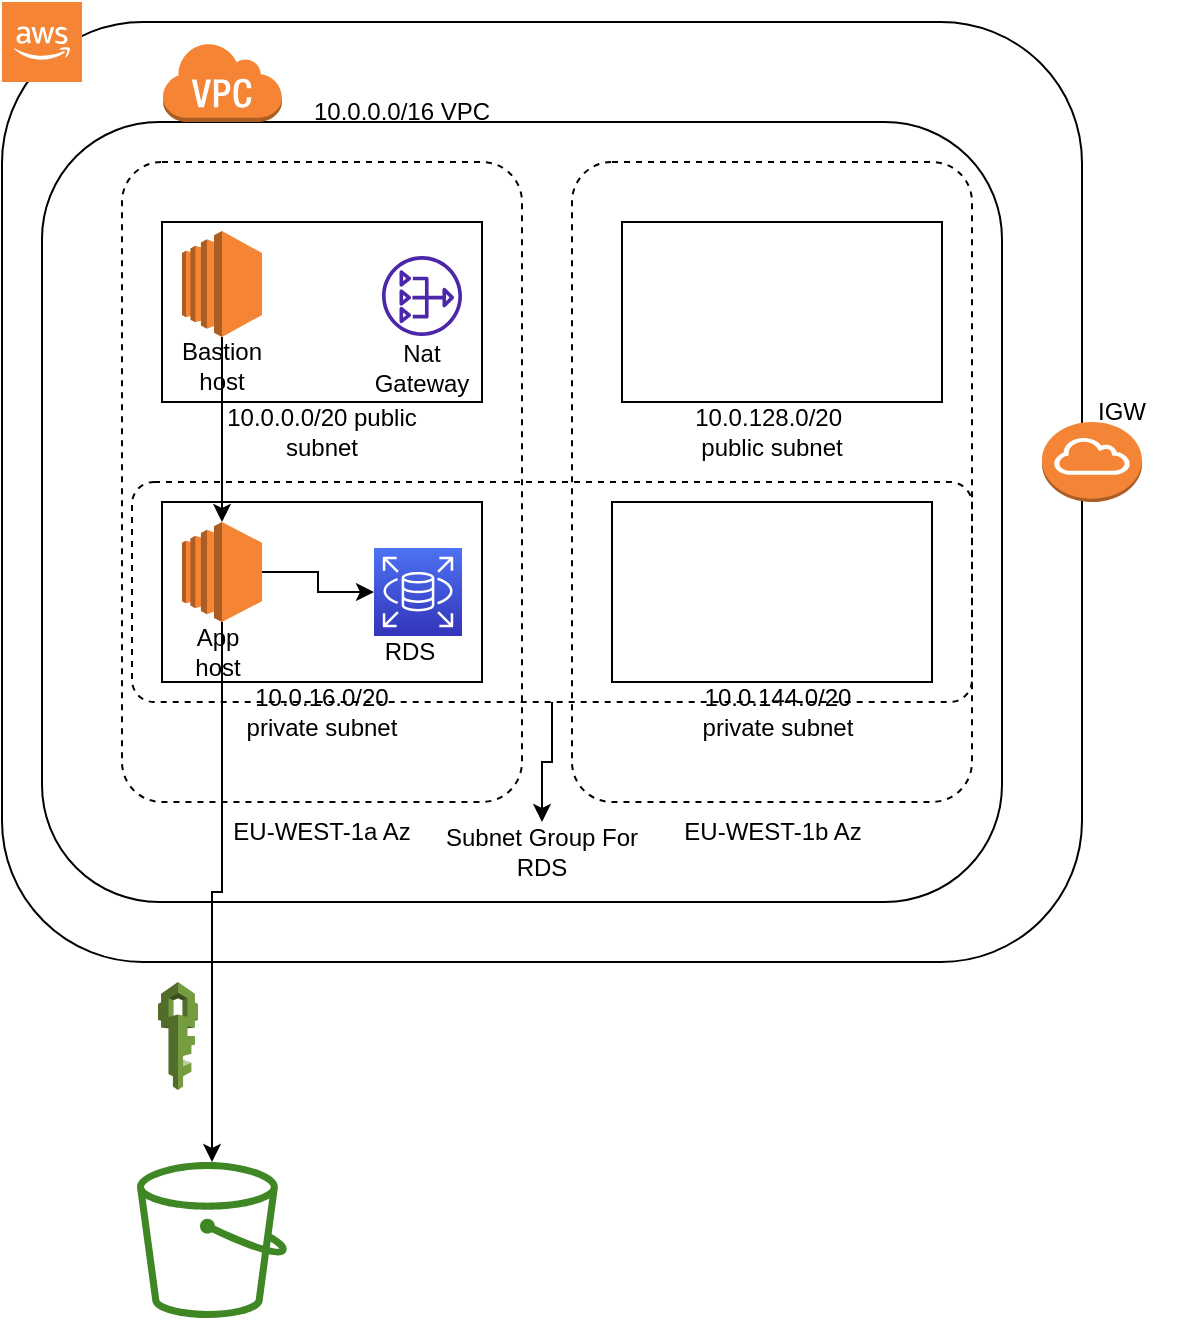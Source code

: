 <mxfile version="21.7.5" type="device">
  <diagram name="Page-1" id="-LAtOwNfGOPixmMhGthm">
    <mxGraphModel dx="1004" dy="646" grid="1" gridSize="10" guides="1" tooltips="1" connect="1" arrows="1" fold="1" page="1" pageScale="1" pageWidth="850" pageHeight="1100" math="0" shadow="0">
      <root>
        <mxCell id="0" />
        <mxCell id="1" parent="0" />
        <mxCell id="CE9T_5Owg_45yBmM9VuE-1" value="" style="rounded=1;whiteSpace=wrap;html=1;" parent="1" vertex="1">
          <mxGeometry x="40" y="140" width="540" height="470" as="geometry" />
        </mxCell>
        <mxCell id="CE9T_5Owg_45yBmM9VuE-3" value="" style="outlineConnect=0;dashed=0;verticalLabelPosition=bottom;verticalAlign=top;align=center;html=1;shape=mxgraph.aws3.cloud_2;fillColor=#F58534;gradientColor=none;" parent="1" vertex="1">
          <mxGeometry x="40" y="130" width="40" height="40" as="geometry" />
        </mxCell>
        <mxCell id="CE9T_5Owg_45yBmM9VuE-4" value="" style="rounded=1;whiteSpace=wrap;html=1;" parent="1" vertex="1">
          <mxGeometry x="60" y="190" width="480" height="390" as="geometry" />
        </mxCell>
        <mxCell id="CE9T_5Owg_45yBmM9VuE-8" value="" style="rounded=1;fillColor=none;gradientColor=none;arcSize=10;dashed=1;" parent="1" vertex="1">
          <mxGeometry x="100" y="210" width="200" height="320" as="geometry" />
        </mxCell>
        <mxCell id="CE9T_5Owg_45yBmM9VuE-10" value="" style="rounded=1;fillColor=none;gradientColor=none;arcSize=10;dashed=1;" parent="1" vertex="1">
          <mxGeometry x="325" y="210" width="200" height="320" as="geometry" />
        </mxCell>
        <mxCell id="CE9T_5Owg_45yBmM9VuE-11" value="" style="verticalLabelPosition=bottom;verticalAlign=top;html=1;shape=mxgraph.basic.rect;fillColor2=none;strokeWidth=1;size=20;indent=5;" parent="1" vertex="1">
          <mxGeometry x="120" y="240" width="160" height="90" as="geometry" />
        </mxCell>
        <mxCell id="CE9T_5Owg_45yBmM9VuE-12" value="" style="verticalLabelPosition=bottom;verticalAlign=top;html=1;shape=mxgraph.basic.rect;fillColor2=none;strokeWidth=1;size=20;indent=5;" parent="1" vertex="1">
          <mxGeometry x="120" y="380" width="160" height="90" as="geometry" />
        </mxCell>
        <mxCell id="CE9T_5Owg_45yBmM9VuE-13" value="" style="verticalLabelPosition=bottom;verticalAlign=top;html=1;shape=mxgraph.basic.rect;fillColor2=none;strokeWidth=1;size=20;indent=5;" parent="1" vertex="1">
          <mxGeometry x="350" y="240" width="160" height="90" as="geometry" />
        </mxCell>
        <mxCell id="CE9T_5Owg_45yBmM9VuE-14" value="" style="verticalLabelPosition=bottom;verticalAlign=top;html=1;shape=mxgraph.basic.rect;fillColor2=none;strokeWidth=1;size=20;indent=5;" parent="1" vertex="1">
          <mxGeometry x="345" y="380" width="160" height="90" as="geometry" />
        </mxCell>
        <mxCell id="CE9T_5Owg_45yBmM9VuE-15" value="" style="outlineConnect=0;dashed=0;verticalLabelPosition=bottom;verticalAlign=top;align=center;html=1;shape=mxgraph.aws3.virtual_private_cloud;fillColor=#F58534;gradientColor=none;" parent="1" vertex="1">
          <mxGeometry x="120" y="150" width="60" height="40" as="geometry" />
        </mxCell>
        <mxCell id="CE9T_5Owg_45yBmM9VuE-16" value="" style="outlineConnect=0;dashed=0;verticalLabelPosition=bottom;verticalAlign=top;align=center;html=1;shape=mxgraph.aws3.internet_gateway;fillColor=#F58536;gradientColor=none;" parent="1" vertex="1">
          <mxGeometry x="560" y="340" width="50" height="40" as="geometry" />
        </mxCell>
        <mxCell id="CE9T_5Owg_45yBmM9VuE-17" value="" style="sketch=0;outlineConnect=0;fontColor=#232F3E;gradientColor=none;fillColor=#4D27AA;strokeColor=none;dashed=0;verticalLabelPosition=bottom;verticalAlign=top;align=center;html=1;fontSize=12;fontStyle=0;aspect=fixed;pointerEvents=1;shape=mxgraph.aws4.nat_gateway;" parent="1" vertex="1">
          <mxGeometry x="230" y="257" width="40" height="40" as="geometry" />
        </mxCell>
        <mxCell id="CE9T_5Owg_45yBmM9VuE-18" value="" style="sketch=0;outlineConnect=0;fontColor=#232F3E;gradientColor=none;fillColor=#3F8624;strokeColor=none;dashed=0;verticalLabelPosition=bottom;verticalAlign=top;align=center;html=1;fontSize=12;fontStyle=0;aspect=fixed;pointerEvents=1;shape=mxgraph.aws4.bucket;" parent="1" vertex="1">
          <mxGeometry x="107.5" y="710" width="75" height="78" as="geometry" />
        </mxCell>
        <mxCell id="CE9T_5Owg_45yBmM9VuE-19" value="" style="outlineConnect=0;dashed=0;verticalLabelPosition=bottom;verticalAlign=top;align=center;html=1;shape=mxgraph.aws3.iam;fillColor=#759C3E;gradientColor=none;" parent="1" vertex="1">
          <mxGeometry x="118" y="620" width="20" height="54" as="geometry" />
        </mxCell>
        <mxCell id="CE9T_5Owg_45yBmM9VuE-52" style="edgeStyle=orthogonalEdgeStyle;rounded=0;orthogonalLoop=1;jettySize=auto;html=1;entryX=0;entryY=0.5;entryDx=0;entryDy=0;entryPerimeter=0;" parent="1" source="CE9T_5Owg_45yBmM9VuE-20" target="CE9T_5Owg_45yBmM9VuE-23" edge="1">
          <mxGeometry relative="1" as="geometry" />
        </mxCell>
        <mxCell id="CE9T_5Owg_45yBmM9VuE-53" style="edgeStyle=orthogonalEdgeStyle;rounded=0;orthogonalLoop=1;jettySize=auto;html=1;" parent="1" source="CE9T_5Owg_45yBmM9VuE-20" target="CE9T_5Owg_45yBmM9VuE-18" edge="1">
          <mxGeometry relative="1" as="geometry" />
        </mxCell>
        <mxCell id="CE9T_5Owg_45yBmM9VuE-20" value="" style="outlineConnect=0;dashed=0;verticalLabelPosition=bottom;verticalAlign=top;align=center;html=1;shape=mxgraph.aws3.ec2;fillColor=#F58534;gradientColor=none;" parent="1" vertex="1">
          <mxGeometry x="130" y="390" width="40" height="50" as="geometry" />
        </mxCell>
        <mxCell id="CE9T_5Owg_45yBmM9VuE-54" style="edgeStyle=orthogonalEdgeStyle;rounded=0;orthogonalLoop=1;jettySize=auto;html=1;entryX=0.5;entryY=0;entryDx=0;entryDy=0;entryPerimeter=0;" parent="1" source="CE9T_5Owg_45yBmM9VuE-21" target="CE9T_5Owg_45yBmM9VuE-20" edge="1">
          <mxGeometry relative="1" as="geometry" />
        </mxCell>
        <mxCell id="CE9T_5Owg_45yBmM9VuE-21" value="" style="outlineConnect=0;dashed=0;verticalLabelPosition=bottom;verticalAlign=top;align=center;html=1;shape=mxgraph.aws3.ec2;fillColor=#F58534;gradientColor=none;" parent="1" vertex="1">
          <mxGeometry x="130" y="244.5" width="40" height="53" as="geometry" />
        </mxCell>
        <mxCell id="CE9T_5Owg_45yBmM9VuE-23" value="" style="sketch=0;points=[[0,0,0],[0.25,0,0],[0.5,0,0],[0.75,0,0],[1,0,0],[0,1,0],[0.25,1,0],[0.5,1,0],[0.75,1,0],[1,1,0],[0,0.25,0],[0,0.5,0],[0,0.75,0],[1,0.25,0],[1,0.5,0],[1,0.75,0]];outlineConnect=0;fontColor=#232F3E;gradientColor=#4D72F3;gradientDirection=north;fillColor=#3334B9;strokeColor=#ffffff;dashed=0;verticalLabelPosition=bottom;verticalAlign=top;align=center;html=1;fontSize=12;fontStyle=0;aspect=fixed;shape=mxgraph.aws4.resourceIcon;resIcon=mxgraph.aws4.rds;" parent="1" vertex="1">
          <mxGeometry x="226" y="403" width="44" height="44" as="geometry" />
        </mxCell>
        <mxCell id="CE9T_5Owg_45yBmM9VuE-28" value="Bastion host" style="text;html=1;strokeColor=none;fillColor=none;align=center;verticalAlign=middle;whiteSpace=wrap;rounded=0;" parent="1" vertex="1">
          <mxGeometry x="120" y="297" width="60" height="30" as="geometry" />
        </mxCell>
        <mxCell id="CE9T_5Owg_45yBmM9VuE-29" value="App&lt;br&gt;host" style="text;html=1;strokeColor=none;fillColor=none;align=center;verticalAlign=middle;whiteSpace=wrap;rounded=0;" parent="1" vertex="1">
          <mxGeometry x="118" y="440" width="60" height="30" as="geometry" />
        </mxCell>
        <mxCell id="CE9T_5Owg_45yBmM9VuE-30" value="Nat&lt;br&gt;Gateway" style="text;html=1;strokeColor=none;fillColor=none;align=center;verticalAlign=middle;whiteSpace=wrap;rounded=0;" parent="1" vertex="1">
          <mxGeometry x="220" y="297.5" width="60" height="30" as="geometry" />
        </mxCell>
        <mxCell id="CE9T_5Owg_45yBmM9VuE-31" value="IGW" style="text;html=1;strokeColor=none;fillColor=none;align=center;verticalAlign=middle;whiteSpace=wrap;rounded=0;" parent="1" vertex="1">
          <mxGeometry x="570" y="320" width="60" height="30" as="geometry" />
        </mxCell>
        <mxCell id="CE9T_5Owg_45yBmM9VuE-32" value="RDS" style="text;html=1;strokeColor=none;fillColor=none;align=center;verticalAlign=middle;whiteSpace=wrap;rounded=0;" parent="1" vertex="1">
          <mxGeometry x="210" y="440" width="68" height="30" as="geometry" />
        </mxCell>
        <mxCell id="CE9T_5Owg_45yBmM9VuE-33" value="EU-WEST-1a Az" style="text;html=1;strokeColor=none;fillColor=none;align=center;verticalAlign=middle;whiteSpace=wrap;rounded=0;" parent="1" vertex="1">
          <mxGeometry x="140" y="530" width="120" height="30" as="geometry" />
        </mxCell>
        <mxCell id="CE9T_5Owg_45yBmM9VuE-34" value="EU-WEST-1b Az" style="text;html=1;strokeColor=none;fillColor=none;align=center;verticalAlign=middle;whiteSpace=wrap;rounded=0;" parent="1" vertex="1">
          <mxGeometry x="358" y="530" width="135" height="30" as="geometry" />
        </mxCell>
        <mxCell id="CE9T_5Owg_45yBmM9VuE-35" value="10.0.0.0/20 public subnet" style="text;html=1;strokeColor=none;fillColor=none;align=center;verticalAlign=middle;whiteSpace=wrap;rounded=0;" parent="1" vertex="1">
          <mxGeometry x="150" y="330" width="100" height="30" as="geometry" />
        </mxCell>
        <mxCell id="CE9T_5Owg_45yBmM9VuE-37" value="10.0.16.0/20 private subnet" style="text;html=1;strokeColor=none;fillColor=none;align=center;verticalAlign=middle;whiteSpace=wrap;rounded=0;" parent="1" vertex="1">
          <mxGeometry x="150" y="470" width="100" height="30" as="geometry" />
        </mxCell>
        <mxCell id="CE9T_5Owg_45yBmM9VuE-39" value="10.0.128.0/20&amp;nbsp; public subnet" style="text;html=1;strokeColor=none;fillColor=none;align=center;verticalAlign=middle;whiteSpace=wrap;rounded=0;" parent="1" vertex="1">
          <mxGeometry x="375" y="330" width="100" height="30" as="geometry" />
        </mxCell>
        <mxCell id="CE9T_5Owg_45yBmM9VuE-40" value="&lt;div&gt;10.0.144.0/20&lt;/div&gt;&lt;div&gt;private subnet&lt;/div&gt;" style="text;html=1;strokeColor=none;fillColor=none;align=center;verticalAlign=middle;whiteSpace=wrap;rounded=0;" parent="1" vertex="1">
          <mxGeometry x="378" y="470" width="100" height="30" as="geometry" />
        </mxCell>
        <mxCell id="CE9T_5Owg_45yBmM9VuE-41" value="10.0.0.0/16 VPC" style="text;html=1;strokeColor=none;fillColor=none;align=center;verticalAlign=middle;whiteSpace=wrap;rounded=0;" parent="1" vertex="1">
          <mxGeometry x="190" y="170" width="100" height="30" as="geometry" />
        </mxCell>
        <mxCell id="CE9T_5Owg_45yBmM9VuE-47" style="edgeStyle=orthogonalEdgeStyle;rounded=0;orthogonalLoop=1;jettySize=auto;html=1;exitX=0.5;exitY=1;exitDx=0;exitDy=0;" parent="1" source="CE9T_5Owg_45yBmM9VuE-42" target="CE9T_5Owg_45yBmM9VuE-46" edge="1">
          <mxGeometry relative="1" as="geometry" />
        </mxCell>
        <mxCell id="CE9T_5Owg_45yBmM9VuE-42" value="" style="rounded=1;fillColor=none;gradientColor=none;arcSize=10;dashed=1;" parent="1" vertex="1">
          <mxGeometry x="105" y="370" width="420" height="110" as="geometry" />
        </mxCell>
        <mxCell id="CE9T_5Owg_45yBmM9VuE-46" value="&lt;div&gt;Subnet Group For RDS&lt;/div&gt;" style="text;html=1;strokeColor=none;fillColor=none;align=center;verticalAlign=middle;whiteSpace=wrap;rounded=0;" parent="1" vertex="1">
          <mxGeometry x="260" y="540" width="100" height="30" as="geometry" />
        </mxCell>
      </root>
    </mxGraphModel>
  </diagram>
</mxfile>
